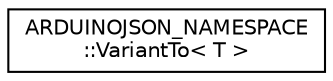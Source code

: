 digraph "Graphical Class Hierarchy"
{
 // LATEX_PDF_SIZE
  edge [fontname="Helvetica",fontsize="10",labelfontname="Helvetica",labelfontsize="10"];
  node [fontname="Helvetica",fontsize="10",shape=record];
  rankdir="LR";
  Node0 [label="ARDUINOJSON_NAMESPACE\l::VariantTo\< T \>",height=0.2,width=0.4,color="black", fillcolor="white", style="filled",URL="$structARDUINOJSON__NAMESPACE_1_1VariantTo.html",tooltip=" "];
}
